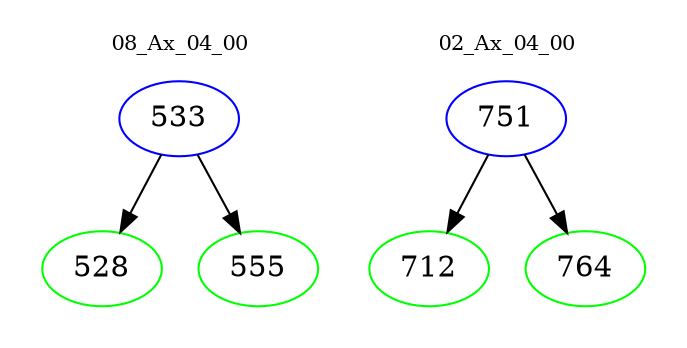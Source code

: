digraph{
subgraph cluster_0 {
color = white
label = "08_Ax_04_00";
fontsize=10;
T0_533 [label="533", color="blue"]
T0_533 -> T0_528 [color="black"]
T0_528 [label="528", color="green"]
T0_533 -> T0_555 [color="black"]
T0_555 [label="555", color="green"]
}
subgraph cluster_1 {
color = white
label = "02_Ax_04_00";
fontsize=10;
T1_751 [label="751", color="blue"]
T1_751 -> T1_712 [color="black"]
T1_712 [label="712", color="green"]
T1_751 -> T1_764 [color="black"]
T1_764 [label="764", color="green"]
}
}
